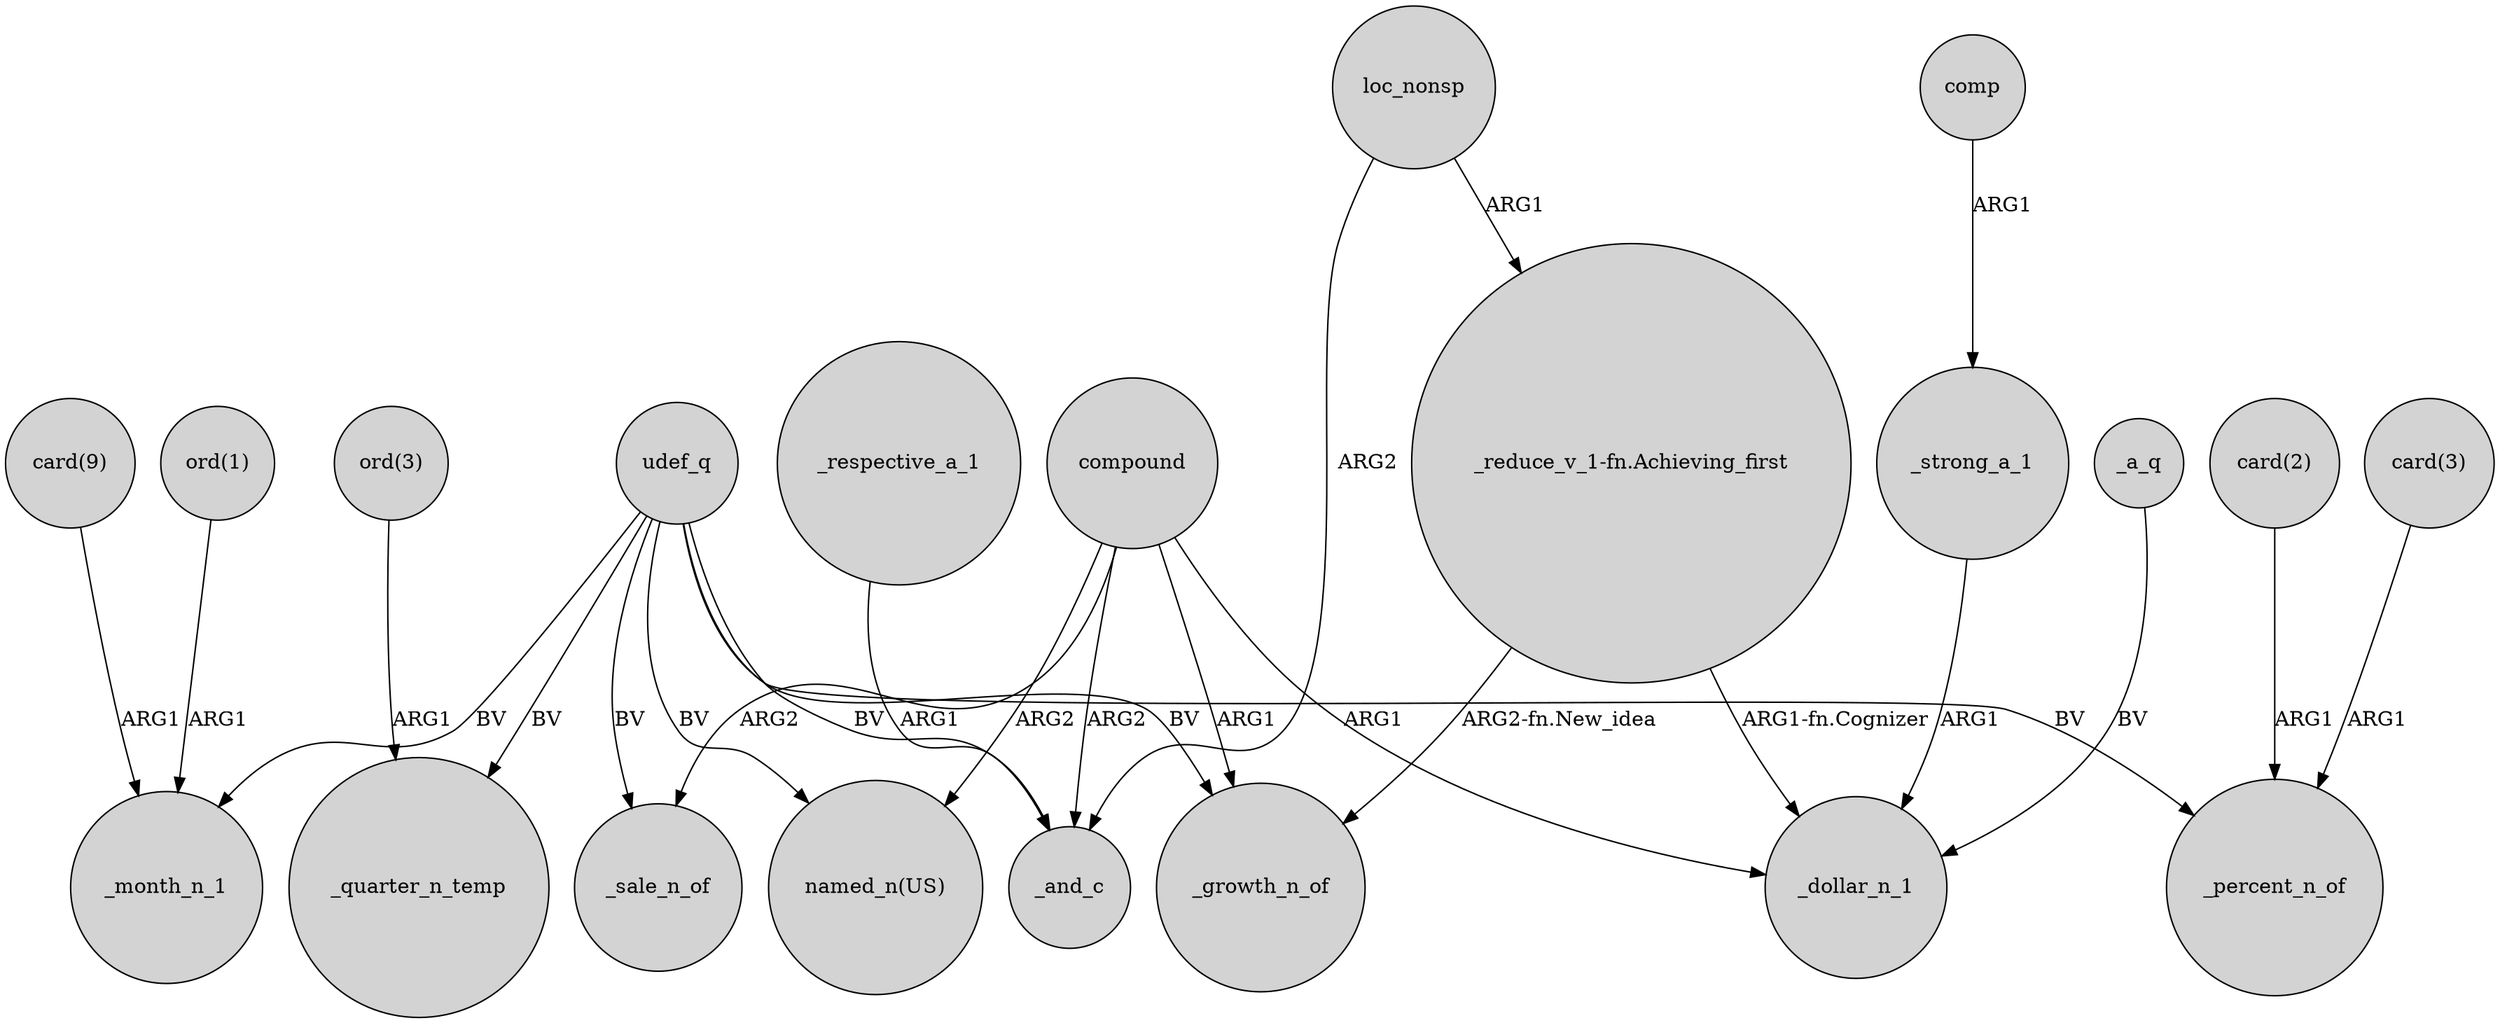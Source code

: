 digraph {
	node [shape=circle style=filled]
	udef_q -> _month_n_1 [label=BV]
	_a_q -> _dollar_n_1 [label=BV]
	"ord(3)" -> _quarter_n_temp [label=ARG1]
	_respective_a_1 -> _and_c [label=ARG1]
	compound -> _dollar_n_1 [label=ARG1]
	"ord(1)" -> _month_n_1 [label=ARG1]
	loc_nonsp -> "_reduce_v_1-fn.Achieving_first" [label=ARG1]
	"card(3)" -> _percent_n_of [label=ARG1]
	udef_q -> _sale_n_of [label=BV]
	udef_q -> _and_c [label=BV]
	compound -> _and_c [label=ARG2]
	comp -> _strong_a_1 [label=ARG1]
	udef_q -> _percent_n_of [label=BV]
	"_reduce_v_1-fn.Achieving_first" -> _dollar_n_1 [label="ARG1-fn.Cognizer"]
	udef_q -> _growth_n_of [label=BV]
	udef_q -> _quarter_n_temp [label=BV]
	"card(2)" -> _percent_n_of [label=ARG1]
	_strong_a_1 -> _dollar_n_1 [label=ARG1]
	compound -> _growth_n_of [label=ARG1]
	"card(9)" -> _month_n_1 [label=ARG1]
	"_reduce_v_1-fn.Achieving_first" -> _growth_n_of [label="ARG2-fn.New_idea"]
	compound -> "named_n(US)" [label=ARG2]
	udef_q -> "named_n(US)" [label=BV]
	loc_nonsp -> _and_c [label=ARG2]
	compound -> _sale_n_of [label=ARG2]
}
